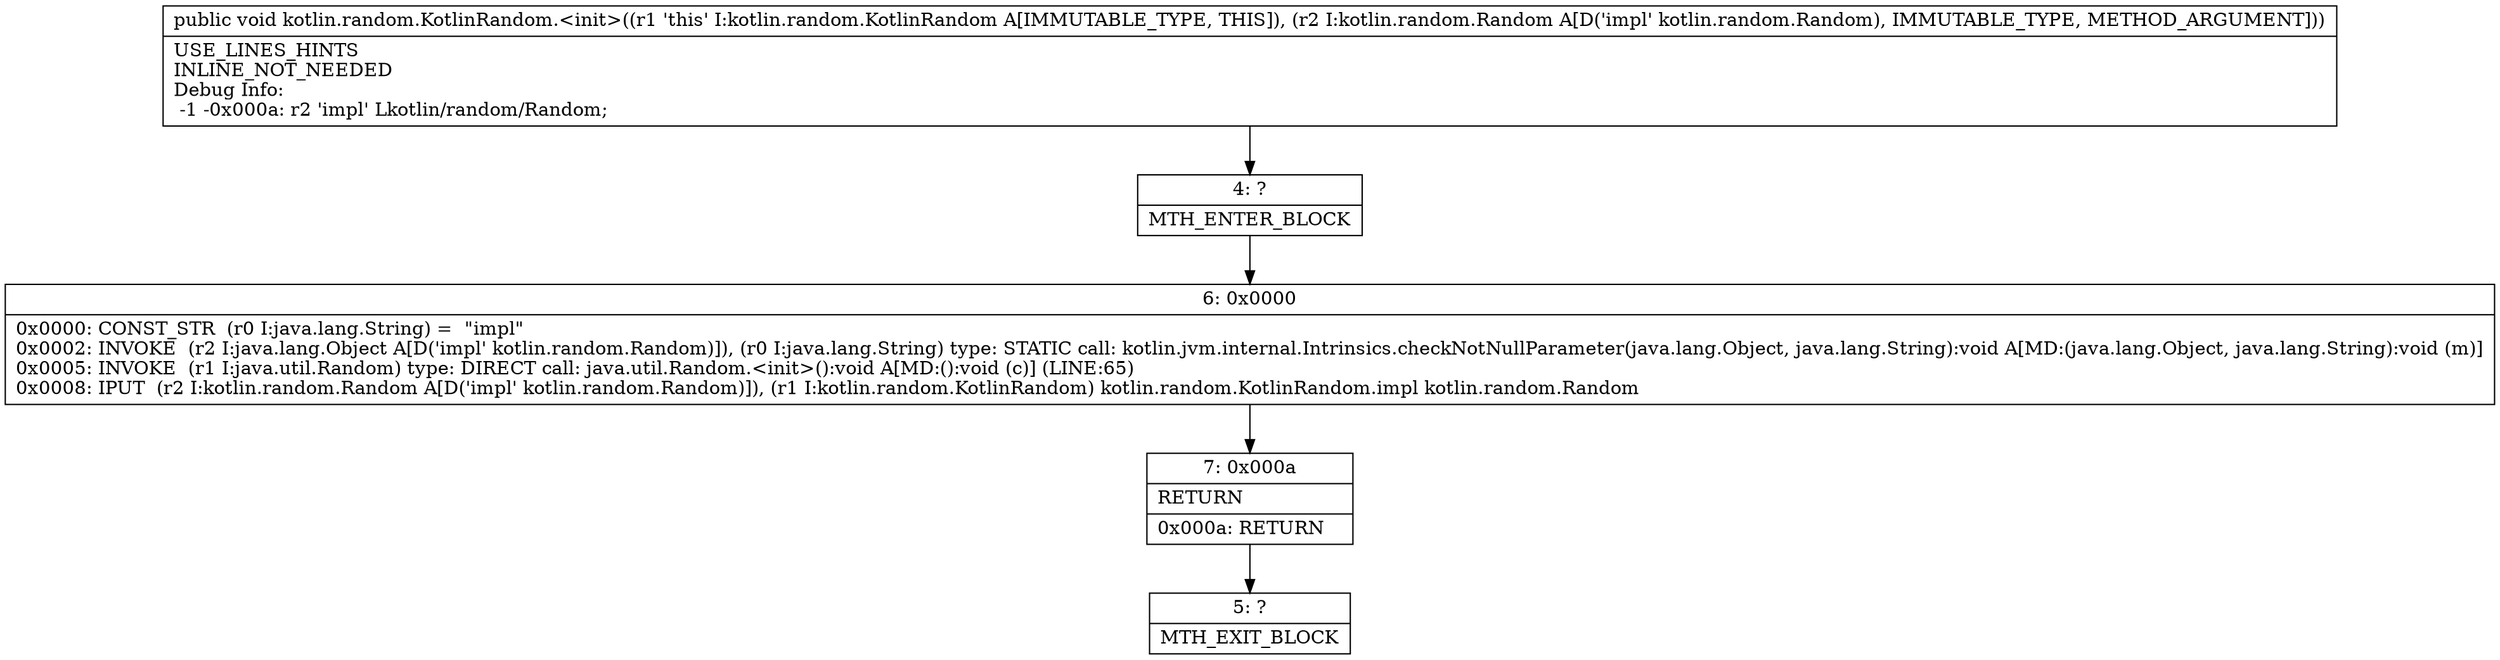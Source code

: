 digraph "CFG forkotlin.random.KotlinRandom.\<init\>(Lkotlin\/random\/Random;)V" {
Node_4 [shape=record,label="{4\:\ ?|MTH_ENTER_BLOCK\l}"];
Node_6 [shape=record,label="{6\:\ 0x0000|0x0000: CONST_STR  (r0 I:java.lang.String) =  \"impl\" \l0x0002: INVOKE  (r2 I:java.lang.Object A[D('impl' kotlin.random.Random)]), (r0 I:java.lang.String) type: STATIC call: kotlin.jvm.internal.Intrinsics.checkNotNullParameter(java.lang.Object, java.lang.String):void A[MD:(java.lang.Object, java.lang.String):void (m)]\l0x0005: INVOKE  (r1 I:java.util.Random) type: DIRECT call: java.util.Random.\<init\>():void A[MD:():void (c)] (LINE:65)\l0x0008: IPUT  (r2 I:kotlin.random.Random A[D('impl' kotlin.random.Random)]), (r1 I:kotlin.random.KotlinRandom) kotlin.random.KotlinRandom.impl kotlin.random.Random \l}"];
Node_7 [shape=record,label="{7\:\ 0x000a|RETURN\l|0x000a: RETURN   \l}"];
Node_5 [shape=record,label="{5\:\ ?|MTH_EXIT_BLOCK\l}"];
MethodNode[shape=record,label="{public void kotlin.random.KotlinRandom.\<init\>((r1 'this' I:kotlin.random.KotlinRandom A[IMMUTABLE_TYPE, THIS]), (r2 I:kotlin.random.Random A[D('impl' kotlin.random.Random), IMMUTABLE_TYPE, METHOD_ARGUMENT]))  | USE_LINES_HINTS\lINLINE_NOT_NEEDED\lDebug Info:\l  \-1 \-0x000a: r2 'impl' Lkotlin\/random\/Random;\l}"];
MethodNode -> Node_4;Node_4 -> Node_6;
Node_6 -> Node_7;
Node_7 -> Node_5;
}

